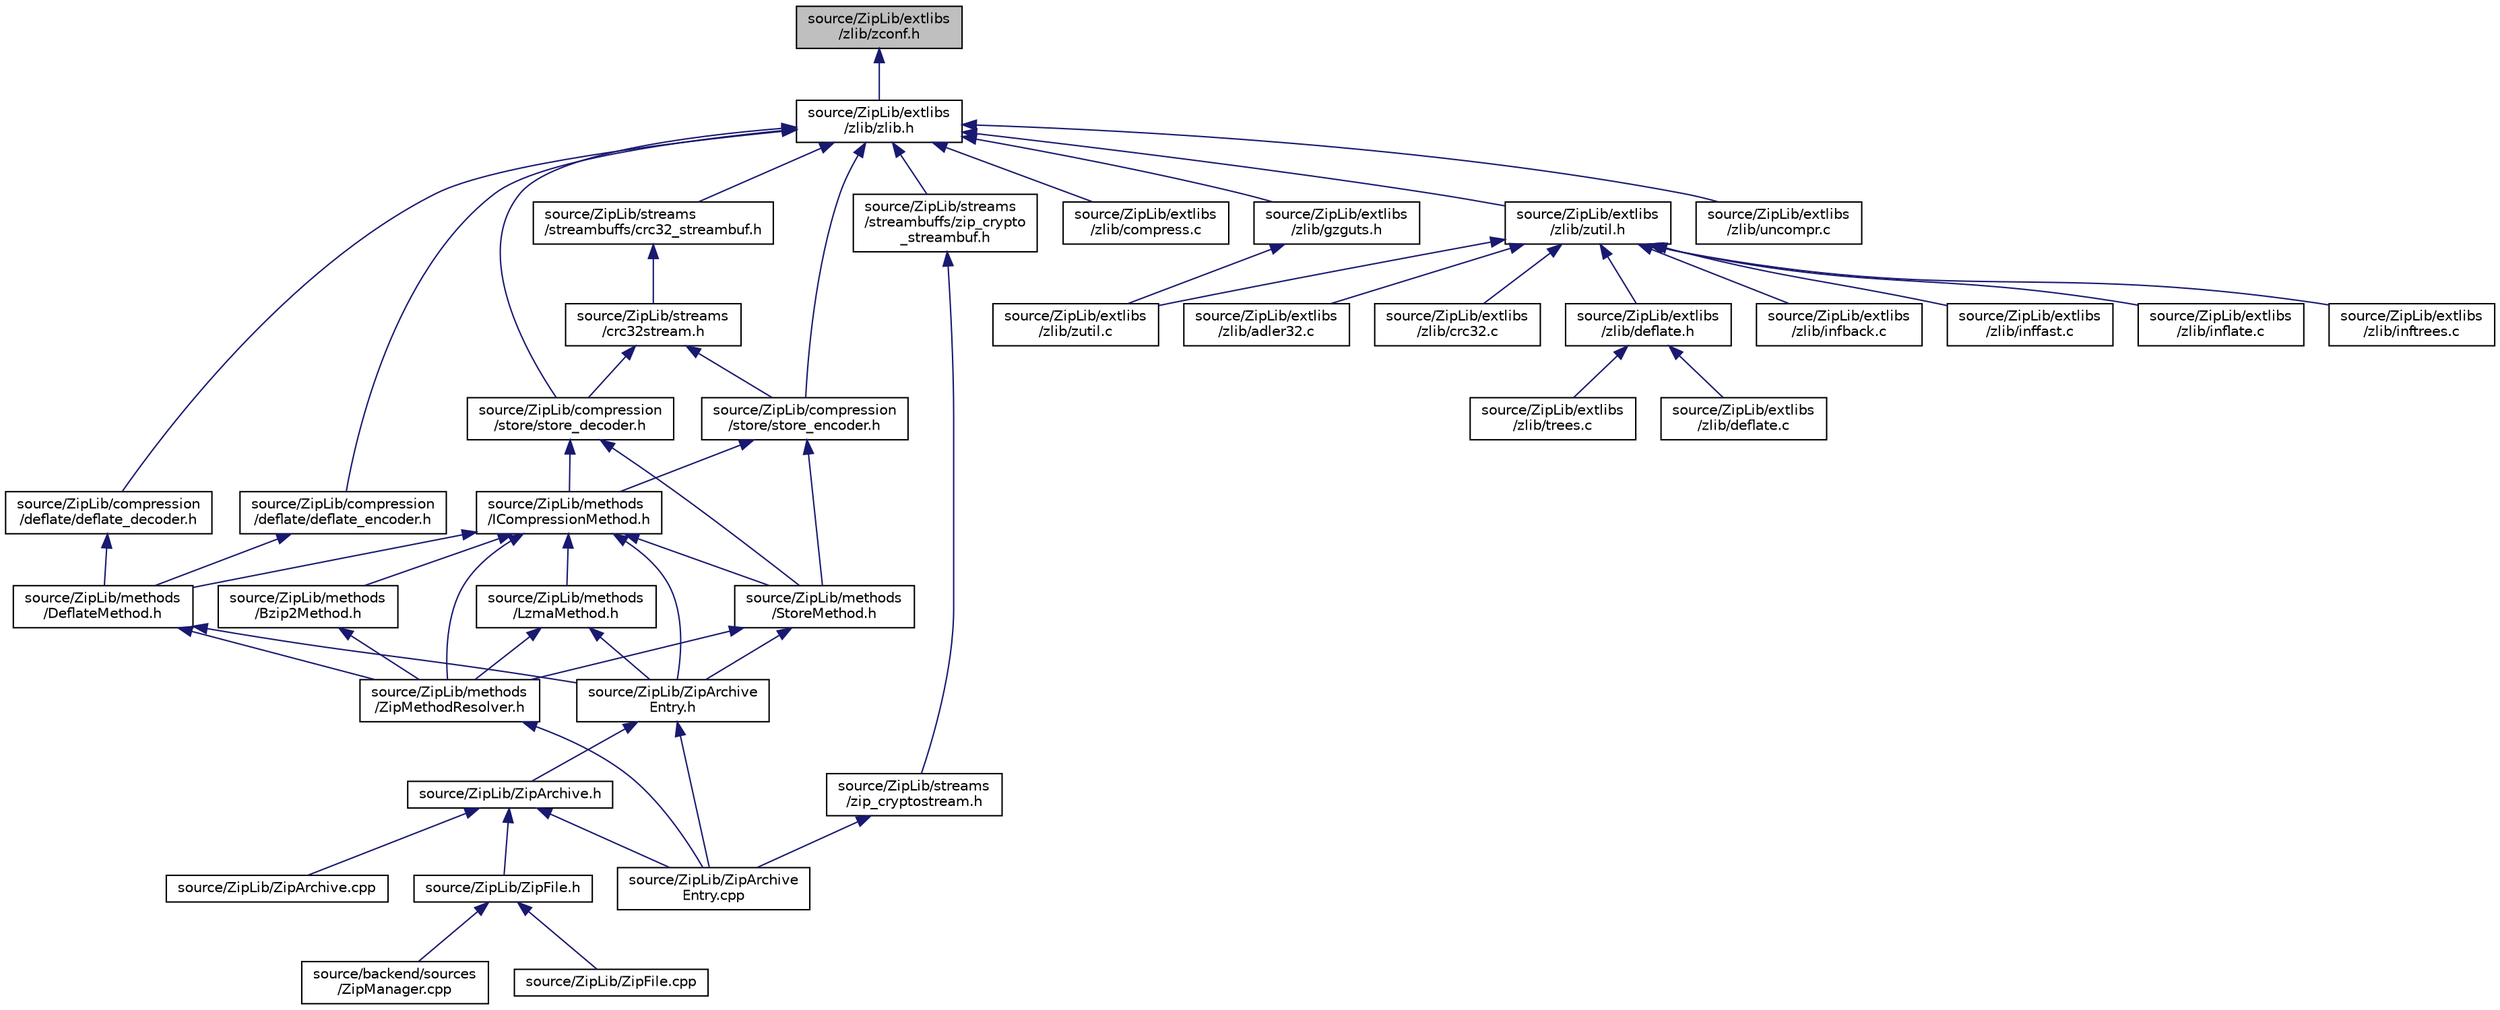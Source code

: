 digraph "source/ZipLib/extlibs/zlib/zconf.h"
{
 // LATEX_PDF_SIZE
  edge [fontname="Helvetica",fontsize="10",labelfontname="Helvetica",labelfontsize="10"];
  node [fontname="Helvetica",fontsize="10",shape=record];
  Node1 [label="source/ZipLib/extlibs\l/zlib/zconf.h",height=0.2,width=0.4,color="black", fillcolor="grey75", style="filled", fontcolor="black",tooltip=" "];
  Node1 -> Node2 [dir="back",color="midnightblue",fontsize="10",style="solid"];
  Node2 [label="source/ZipLib/extlibs\l/zlib/zlib.h",height=0.2,width=0.4,color="black", fillcolor="white", style="filled",URL="$zlib_8h.html",tooltip=" "];
  Node2 -> Node3 [dir="back",color="midnightblue",fontsize="10",style="solid"];
  Node3 [label="source/ZipLib/compression\l/deflate/deflate_decoder.h",height=0.2,width=0.4,color="black", fillcolor="white", style="filled",URL="$deflate__decoder_8h.html",tooltip=" "];
  Node3 -> Node4 [dir="back",color="midnightblue",fontsize="10",style="solid"];
  Node4 [label="source/ZipLib/methods\l/DeflateMethod.h",height=0.2,width=0.4,color="black", fillcolor="white", style="filled",URL="$_deflate_method_8h.html",tooltip=" "];
  Node4 -> Node5 [dir="back",color="midnightblue",fontsize="10",style="solid"];
  Node5 [label="source/ZipLib/methods\l/ZipMethodResolver.h",height=0.2,width=0.4,color="black", fillcolor="white", style="filled",URL="$_zip_method_resolver_8h.html",tooltip=" "];
  Node5 -> Node6 [dir="back",color="midnightblue",fontsize="10",style="solid"];
  Node6 [label="source/ZipLib/ZipArchive\lEntry.cpp",height=0.2,width=0.4,color="black", fillcolor="white", style="filled",URL="$_zip_archive_entry_8cpp.html",tooltip=" "];
  Node4 -> Node7 [dir="back",color="midnightblue",fontsize="10",style="solid"];
  Node7 [label="source/ZipLib/ZipArchive\lEntry.h",height=0.2,width=0.4,color="black", fillcolor="white", style="filled",URL="$_zip_archive_entry_8h.html",tooltip=" "];
  Node7 -> Node8 [dir="back",color="midnightblue",fontsize="10",style="solid"];
  Node8 [label="source/ZipLib/ZipArchive.h",height=0.2,width=0.4,color="black", fillcolor="white", style="filled",URL="$_zip_archive_8h.html",tooltip=" "];
  Node8 -> Node9 [dir="back",color="midnightblue",fontsize="10",style="solid"];
  Node9 [label="source/ZipLib/ZipArchive.cpp",height=0.2,width=0.4,color="black", fillcolor="white", style="filled",URL="$_zip_archive_8cpp.html",tooltip=" "];
  Node8 -> Node6 [dir="back",color="midnightblue",fontsize="10",style="solid"];
  Node8 -> Node10 [dir="back",color="midnightblue",fontsize="10",style="solid"];
  Node10 [label="source/ZipLib/ZipFile.h",height=0.2,width=0.4,color="black", fillcolor="white", style="filled",URL="$_zip_file_8h.html",tooltip=" "];
  Node10 -> Node11 [dir="back",color="midnightblue",fontsize="10",style="solid"];
  Node11 [label="source/backend/sources\l/ZipManager.cpp",height=0.2,width=0.4,color="black", fillcolor="white", style="filled",URL="$_zip_manager_8cpp.html",tooltip=" "];
  Node10 -> Node12 [dir="back",color="midnightblue",fontsize="10",style="solid"];
  Node12 [label="source/ZipLib/ZipFile.cpp",height=0.2,width=0.4,color="black", fillcolor="white", style="filled",URL="$_zip_file_8cpp.html",tooltip=" "];
  Node7 -> Node6 [dir="back",color="midnightblue",fontsize="10",style="solid"];
  Node2 -> Node13 [dir="back",color="midnightblue",fontsize="10",style="solid"];
  Node13 [label="source/ZipLib/compression\l/deflate/deflate_encoder.h",height=0.2,width=0.4,color="black", fillcolor="white", style="filled",URL="$deflate__encoder_8h.html",tooltip=" "];
  Node13 -> Node4 [dir="back",color="midnightblue",fontsize="10",style="solid"];
  Node2 -> Node14 [dir="back",color="midnightblue",fontsize="10",style="solid"];
  Node14 [label="source/ZipLib/compression\l/store/store_decoder.h",height=0.2,width=0.4,color="black", fillcolor="white", style="filled",URL="$store__decoder_8h.html",tooltip=" "];
  Node14 -> Node15 [dir="back",color="midnightblue",fontsize="10",style="solid"];
  Node15 [label="source/ZipLib/methods\l/ICompressionMethod.h",height=0.2,width=0.4,color="black", fillcolor="white", style="filled",URL="$_i_compression_method_8h.html",tooltip=" "];
  Node15 -> Node16 [dir="back",color="midnightblue",fontsize="10",style="solid"];
  Node16 [label="source/ZipLib/methods\l/Bzip2Method.h",height=0.2,width=0.4,color="black", fillcolor="white", style="filled",URL="$_bzip2_method_8h.html",tooltip=" "];
  Node16 -> Node5 [dir="back",color="midnightblue",fontsize="10",style="solid"];
  Node15 -> Node4 [dir="back",color="midnightblue",fontsize="10",style="solid"];
  Node15 -> Node17 [dir="back",color="midnightblue",fontsize="10",style="solid"];
  Node17 [label="source/ZipLib/methods\l/LzmaMethod.h",height=0.2,width=0.4,color="black", fillcolor="white", style="filled",URL="$_lzma_method_8h.html",tooltip=" "];
  Node17 -> Node5 [dir="back",color="midnightblue",fontsize="10",style="solid"];
  Node17 -> Node7 [dir="back",color="midnightblue",fontsize="10",style="solid"];
  Node15 -> Node18 [dir="back",color="midnightblue",fontsize="10",style="solid"];
  Node18 [label="source/ZipLib/methods\l/StoreMethod.h",height=0.2,width=0.4,color="black", fillcolor="white", style="filled",URL="$_store_method_8h.html",tooltip=" "];
  Node18 -> Node5 [dir="back",color="midnightblue",fontsize="10",style="solid"];
  Node18 -> Node7 [dir="back",color="midnightblue",fontsize="10",style="solid"];
  Node15 -> Node5 [dir="back",color="midnightblue",fontsize="10",style="solid"];
  Node15 -> Node7 [dir="back",color="midnightblue",fontsize="10",style="solid"];
  Node14 -> Node18 [dir="back",color="midnightblue",fontsize="10",style="solid"];
  Node2 -> Node19 [dir="back",color="midnightblue",fontsize="10",style="solid"];
  Node19 [label="source/ZipLib/compression\l/store/store_encoder.h",height=0.2,width=0.4,color="black", fillcolor="white", style="filled",URL="$store__encoder_8h.html",tooltip=" "];
  Node19 -> Node15 [dir="back",color="midnightblue",fontsize="10",style="solid"];
  Node19 -> Node18 [dir="back",color="midnightblue",fontsize="10",style="solid"];
  Node2 -> Node20 [dir="back",color="midnightblue",fontsize="10",style="solid"];
  Node20 [label="source/ZipLib/extlibs\l/zlib/compress.c",height=0.2,width=0.4,color="black", fillcolor="white", style="filled",URL="$zlib_2compress_8c.html",tooltip=" "];
  Node2 -> Node21 [dir="back",color="midnightblue",fontsize="10",style="solid"];
  Node21 [label="source/ZipLib/extlibs\l/zlib/gzguts.h",height=0.2,width=0.4,color="black", fillcolor="white", style="filled",URL="$gzguts_8h.html",tooltip=" "];
  Node21 -> Node22 [dir="back",color="midnightblue",fontsize="10",style="solid"];
  Node22 [label="source/ZipLib/extlibs\l/zlib/zutil.c",height=0.2,width=0.4,color="black", fillcolor="white", style="filled",URL="$zutil_8c.html",tooltip=" "];
  Node2 -> Node23 [dir="back",color="midnightblue",fontsize="10",style="solid"];
  Node23 [label="source/ZipLib/extlibs\l/zlib/uncompr.c",height=0.2,width=0.4,color="black", fillcolor="white", style="filled",URL="$uncompr_8c.html",tooltip=" "];
  Node2 -> Node24 [dir="back",color="midnightblue",fontsize="10",style="solid"];
  Node24 [label="source/ZipLib/extlibs\l/zlib/zutil.h",height=0.2,width=0.4,color="black", fillcolor="white", style="filled",URL="$zutil_8h.html",tooltip=" "];
  Node24 -> Node25 [dir="back",color="midnightblue",fontsize="10",style="solid"];
  Node25 [label="source/ZipLib/extlibs\l/zlib/adler32.c",height=0.2,width=0.4,color="black", fillcolor="white", style="filled",URL="$adler32_8c.html",tooltip=" "];
  Node24 -> Node26 [dir="back",color="midnightblue",fontsize="10",style="solid"];
  Node26 [label="source/ZipLib/extlibs\l/zlib/crc32.c",height=0.2,width=0.4,color="black", fillcolor="white", style="filled",URL="$crc32_8c.html",tooltip=" "];
  Node24 -> Node27 [dir="back",color="midnightblue",fontsize="10",style="solid"];
  Node27 [label="source/ZipLib/extlibs\l/zlib/deflate.h",height=0.2,width=0.4,color="black", fillcolor="white", style="filled",URL="$deflate_8h.html",tooltip=" "];
  Node27 -> Node28 [dir="back",color="midnightblue",fontsize="10",style="solid"];
  Node28 [label="source/ZipLib/extlibs\l/zlib/deflate.c",height=0.2,width=0.4,color="black", fillcolor="white", style="filled",URL="$deflate_8c.html",tooltip=" "];
  Node27 -> Node29 [dir="back",color="midnightblue",fontsize="10",style="solid"];
  Node29 [label="source/ZipLib/extlibs\l/zlib/trees.c",height=0.2,width=0.4,color="black", fillcolor="white", style="filled",URL="$trees_8c.html",tooltip=" "];
  Node24 -> Node30 [dir="back",color="midnightblue",fontsize="10",style="solid"];
  Node30 [label="source/ZipLib/extlibs\l/zlib/infback.c",height=0.2,width=0.4,color="black", fillcolor="white", style="filled",URL="$infback_8c.html",tooltip=" "];
  Node24 -> Node31 [dir="back",color="midnightblue",fontsize="10",style="solid"];
  Node31 [label="source/ZipLib/extlibs\l/zlib/inffast.c",height=0.2,width=0.4,color="black", fillcolor="white", style="filled",URL="$inffast_8c.html",tooltip=" "];
  Node24 -> Node32 [dir="back",color="midnightblue",fontsize="10",style="solid"];
  Node32 [label="source/ZipLib/extlibs\l/zlib/inflate.c",height=0.2,width=0.4,color="black", fillcolor="white", style="filled",URL="$inflate_8c.html",tooltip=" "];
  Node24 -> Node33 [dir="back",color="midnightblue",fontsize="10",style="solid"];
  Node33 [label="source/ZipLib/extlibs\l/zlib/inftrees.c",height=0.2,width=0.4,color="black", fillcolor="white", style="filled",URL="$inftrees_8c.html",tooltip=" "];
  Node24 -> Node22 [dir="back",color="midnightblue",fontsize="10",style="solid"];
  Node2 -> Node34 [dir="back",color="midnightblue",fontsize="10",style="solid"];
  Node34 [label="source/ZipLib/streams\l/streambuffs/crc32_streambuf.h",height=0.2,width=0.4,color="black", fillcolor="white", style="filled",URL="$crc32__streambuf_8h.html",tooltip=" "];
  Node34 -> Node35 [dir="back",color="midnightblue",fontsize="10",style="solid"];
  Node35 [label="source/ZipLib/streams\l/crc32stream.h",height=0.2,width=0.4,color="black", fillcolor="white", style="filled",URL="$crc32stream_8h.html",tooltip=" "];
  Node35 -> Node14 [dir="back",color="midnightblue",fontsize="10",style="solid"];
  Node35 -> Node19 [dir="back",color="midnightblue",fontsize="10",style="solid"];
  Node2 -> Node36 [dir="back",color="midnightblue",fontsize="10",style="solid"];
  Node36 [label="source/ZipLib/streams\l/streambuffs/zip_crypto\l_streambuf.h",height=0.2,width=0.4,color="black", fillcolor="white", style="filled",URL="$zip__crypto__streambuf_8h.html",tooltip=" "];
  Node36 -> Node37 [dir="back",color="midnightblue",fontsize="10",style="solid"];
  Node37 [label="source/ZipLib/streams\l/zip_cryptostream.h",height=0.2,width=0.4,color="black", fillcolor="white", style="filled",URL="$zip__cryptostream_8h.html",tooltip=" "];
  Node37 -> Node6 [dir="back",color="midnightblue",fontsize="10",style="solid"];
}

